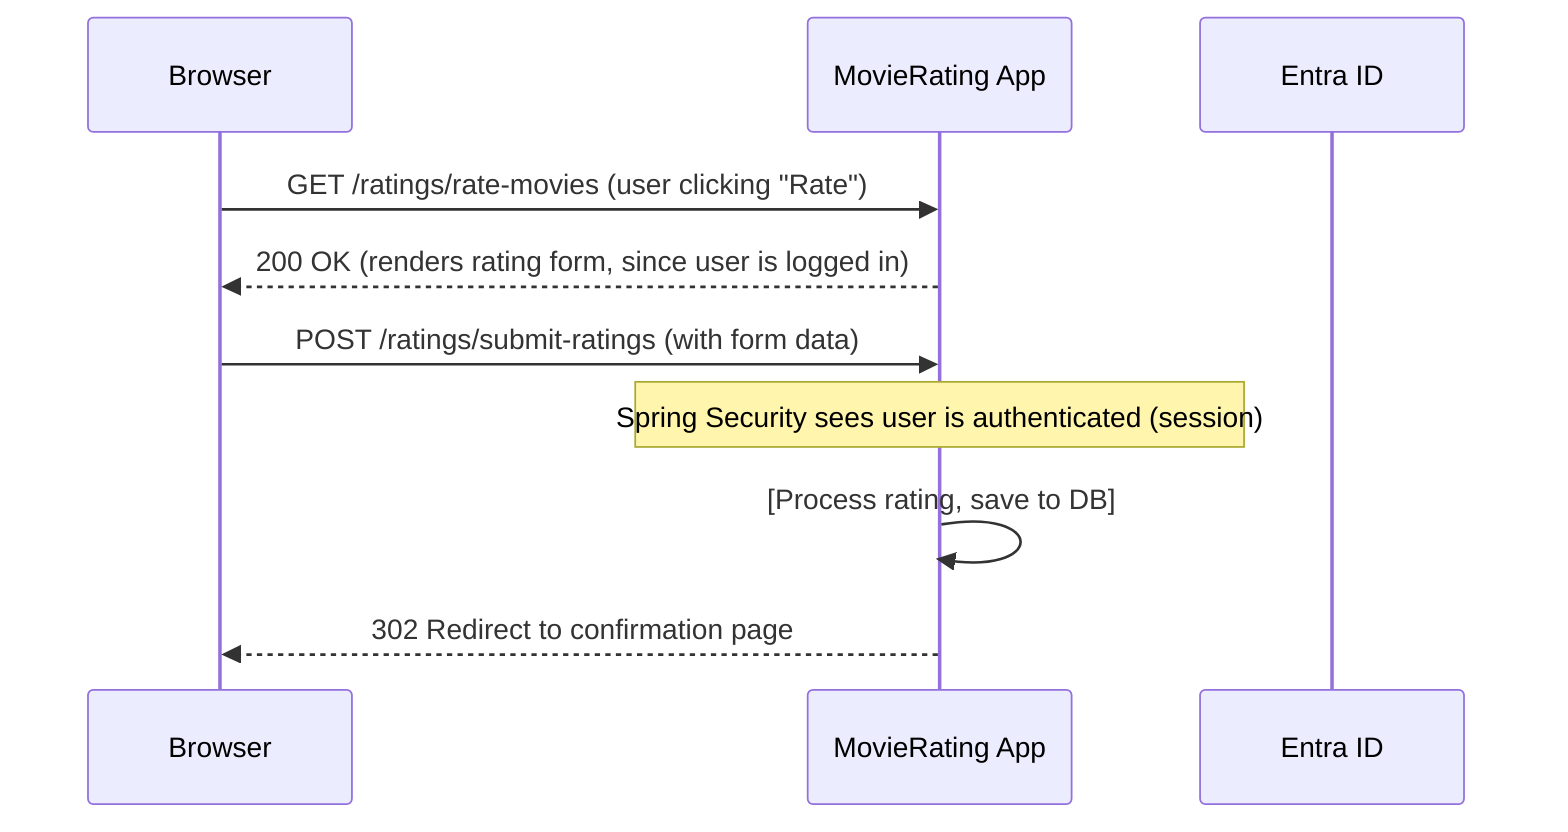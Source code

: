 sequenceDiagram
    participant Browser
    participant App as MovieRating App
    participant Entra as Entra ID

    Browser->>App: GET /ratings/rate-movies (user clicking "Rate")
    App-->>Browser: 200 OK (renders rating form, since user is logged in)
    Browser->>App: POST /ratings/submit-ratings (with form data)
    Note over App: Spring Security sees user is authenticated (session)
    App->>App: [Process rating, save to DB]
    App-->>Browser: 302 Redirect to confirmation page